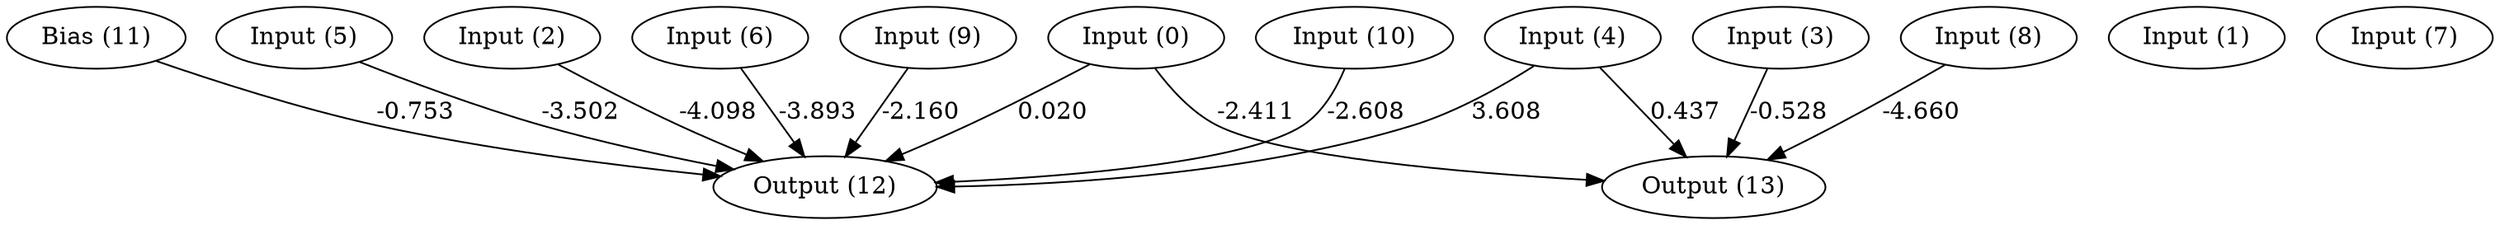 digraph G {
  11 [ label="Bias (11)" ];
  0 [ label="Input (0)" ];
  1 [ label="Input (1)" ];
  2 [ label="Input (2)" ];
  3 [ label="Input (3)" ];
  4 [ label="Input (4)" ];
  5 [ label="Input (5)" ];
  6 [ label="Input (6)" ];
  7 [ label="Input (7)" ];
  8 [ label="Input (8)" ];
  9 [ label="Input (9)" ];
  10 [ label="Input (10)" ];
  12 [ label="Output (12)" ];
  13 [ label="Output (13)" ];
  { rank=same 11 0 1 2 3 4 5 6 7 8 9 10 }
  { rank=same 12 13 }
  11 -> 12 [ label="-0.753" ];
  0 -> 12 [ label="0.020" ];
  0 -> 13 [ label="-2.411" ];
  2 -> 12 [ label="-4.098" ];
  3 -> 13 [ label="-0.528" ];
  4 -> 12 [ label="3.608" ];
  4 -> 13 [ label="0.437" ];
  5 -> 12 [ label="-3.502" ];
  6 -> 12 [ label="-3.893" ];
  8 -> 13 [ label="-4.660" ];
  9 -> 12 [ label="-2.160" ];
  10 -> 12 [ label="-2.608" ];
}
